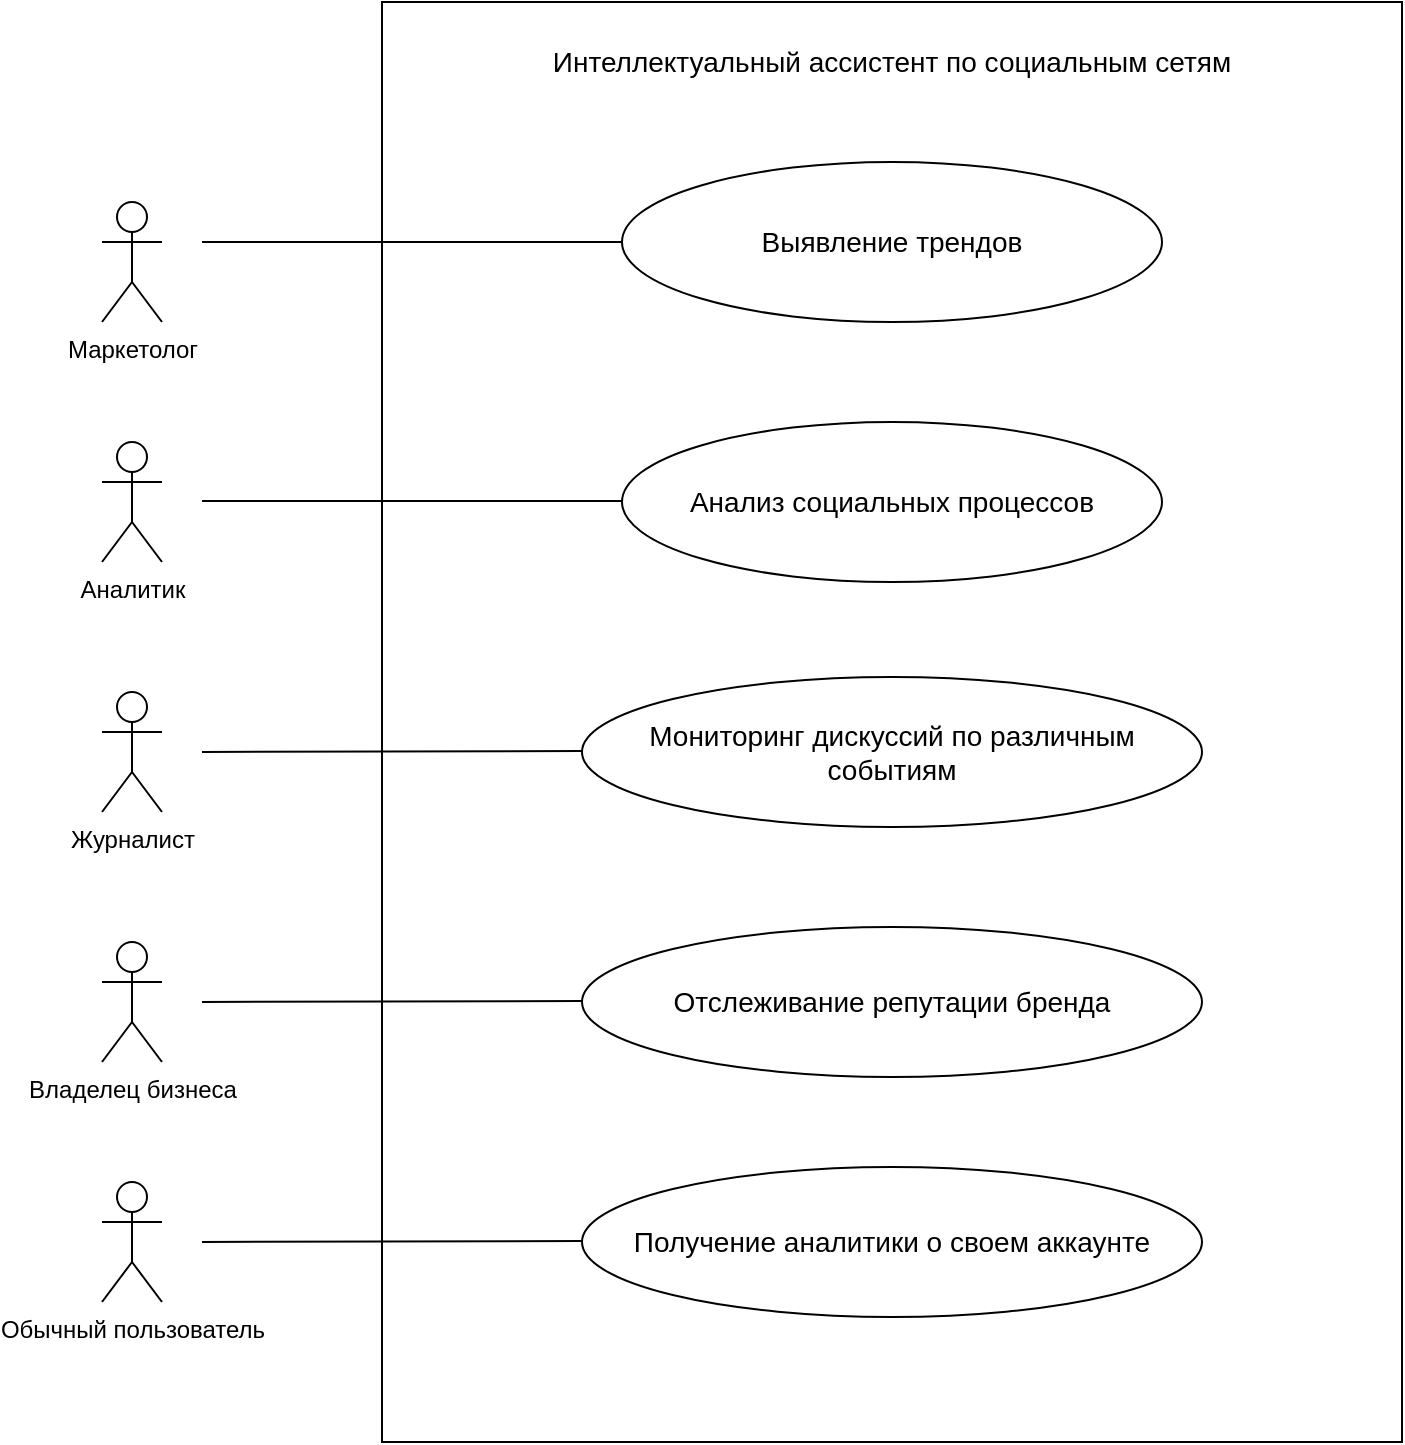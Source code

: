 <mxfile version="26.1.0">
  <diagram name="Страница — 1" id="-pZqQCONNlYd1umRvYbx">
    <mxGraphModel dx="1050" dy="522" grid="1" gridSize="10" guides="1" tooltips="1" connect="1" arrows="1" fold="1" page="1" pageScale="1" pageWidth="827" pageHeight="1169" math="0" shadow="0">
      <root>
        <mxCell id="0" />
        <mxCell id="1" parent="0" />
        <mxCell id="B6XsRb1fMLwGdHzFgd-A-1" value="" style="rounded=0;whiteSpace=wrap;html=1;" vertex="1" parent="1">
          <mxGeometry x="350" y="240" width="510" height="720" as="geometry" />
        </mxCell>
        <mxCell id="B6XsRb1fMLwGdHzFgd-A-2" value="Интеллектуальный ассистент по социальным сетям" style="text;html=1;align=center;verticalAlign=middle;whiteSpace=wrap;rounded=0;fontSize=14;" vertex="1" parent="1">
          <mxGeometry x="420" y="250" width="370" height="40" as="geometry" />
        </mxCell>
        <mxCell id="B6XsRb1fMLwGdHzFgd-A-3" value="Маркетолог" style="shape=umlActor;verticalLabelPosition=bottom;verticalAlign=top;html=1;outlineConnect=0;" vertex="1" parent="1">
          <mxGeometry x="210" y="340" width="30" height="60" as="geometry" />
        </mxCell>
        <mxCell id="B6XsRb1fMLwGdHzFgd-A-4" value="Аналитик" style="shape=umlActor;verticalLabelPosition=bottom;verticalAlign=top;html=1;outlineConnect=0;" vertex="1" parent="1">
          <mxGeometry x="210" y="460" width="30" height="60" as="geometry" />
        </mxCell>
        <mxCell id="B6XsRb1fMLwGdHzFgd-A-5" value="Журналист" style="shape=umlActor;verticalLabelPosition=bottom;verticalAlign=top;html=1;outlineConnect=0;" vertex="1" parent="1">
          <mxGeometry x="210" y="585" width="30" height="60" as="geometry" />
        </mxCell>
        <mxCell id="B6XsRb1fMLwGdHzFgd-A-6" value="Владелец бизнеса" style="shape=umlActor;verticalLabelPosition=bottom;verticalAlign=top;html=1;outlineConnect=0;" vertex="1" parent="1">
          <mxGeometry x="210" y="710" width="30" height="60" as="geometry" />
        </mxCell>
        <mxCell id="B6XsRb1fMLwGdHzFgd-A-8" value="Обычный пользователь" style="shape=umlActor;verticalLabelPosition=bottom;verticalAlign=top;html=1;outlineConnect=0;" vertex="1" parent="1">
          <mxGeometry x="210" y="830" width="30" height="60" as="geometry" />
        </mxCell>
        <mxCell id="B6XsRb1fMLwGdHzFgd-A-9" value="Выявление трендов" style="ellipse;whiteSpace=wrap;html=1;fontSize=14;" vertex="1" parent="1">
          <mxGeometry x="470" y="320" width="270" height="80" as="geometry" />
        </mxCell>
        <mxCell id="B6XsRb1fMLwGdHzFgd-A-10" value="Анализ социальных процессов" style="ellipse;whiteSpace=wrap;html=1;fontSize=14;" vertex="1" parent="1">
          <mxGeometry x="470" y="450" width="270" height="80" as="geometry" />
        </mxCell>
        <mxCell id="B6XsRb1fMLwGdHzFgd-A-11" value="Мониторинг дискуссий по различным событиям" style="ellipse;whiteSpace=wrap;html=1;fontSize=14;" vertex="1" parent="1">
          <mxGeometry x="450" y="577.5" width="310" height="75" as="geometry" />
        </mxCell>
        <mxCell id="B6XsRb1fMLwGdHzFgd-A-12" value="Отслеживание репутации бренда" style="ellipse;whiteSpace=wrap;html=1;fontSize=14;" vertex="1" parent="1">
          <mxGeometry x="450" y="702.5" width="310" height="75" as="geometry" />
        </mxCell>
        <mxCell id="B6XsRb1fMLwGdHzFgd-A-13" value="Получение аналитики о своем аккаунте" style="ellipse;whiteSpace=wrap;html=1;fontSize=14;" vertex="1" parent="1">
          <mxGeometry x="450" y="822.5" width="310" height="75" as="geometry" />
        </mxCell>
        <mxCell id="B6XsRb1fMLwGdHzFgd-A-14" value="" style="endArrow=none;html=1;rounded=0;entryX=0;entryY=0.5;entryDx=0;entryDy=0;" edge="1" parent="1" target="B6XsRb1fMLwGdHzFgd-A-9">
          <mxGeometry width="50" height="50" relative="1" as="geometry">
            <mxPoint x="260" y="360" as="sourcePoint" />
            <mxPoint x="310" y="210" as="targetPoint" />
          </mxGeometry>
        </mxCell>
        <mxCell id="B6XsRb1fMLwGdHzFgd-A-15" value="" style="endArrow=none;html=1;rounded=0;entryX=0;entryY=0.5;entryDx=0;entryDy=0;" edge="1" parent="1">
          <mxGeometry width="50" height="50" relative="1" as="geometry">
            <mxPoint x="260" y="489.5" as="sourcePoint" />
            <mxPoint x="470" y="489.5" as="targetPoint" />
          </mxGeometry>
        </mxCell>
        <mxCell id="B6XsRb1fMLwGdHzFgd-A-16" value="" style="endArrow=none;html=1;rounded=0;entryX=0;entryY=0.5;entryDx=0;entryDy=0;" edge="1" parent="1">
          <mxGeometry width="50" height="50" relative="1" as="geometry">
            <mxPoint x="260" y="615" as="sourcePoint" />
            <mxPoint x="450" y="614.5" as="targetPoint" />
          </mxGeometry>
        </mxCell>
        <mxCell id="B6XsRb1fMLwGdHzFgd-A-17" value="" style="endArrow=none;html=1;rounded=0;entryX=0;entryY=0.5;entryDx=0;entryDy=0;" edge="1" parent="1">
          <mxGeometry width="50" height="50" relative="1" as="geometry">
            <mxPoint x="260" y="740" as="sourcePoint" />
            <mxPoint x="450" y="739.5" as="targetPoint" />
          </mxGeometry>
        </mxCell>
        <mxCell id="B6XsRb1fMLwGdHzFgd-A-18" value="" style="endArrow=none;html=1;rounded=0;entryX=0;entryY=0.5;entryDx=0;entryDy=0;" edge="1" parent="1">
          <mxGeometry width="50" height="50" relative="1" as="geometry">
            <mxPoint x="260" y="860" as="sourcePoint" />
            <mxPoint x="450" y="859.5" as="targetPoint" />
          </mxGeometry>
        </mxCell>
      </root>
    </mxGraphModel>
  </diagram>
</mxfile>
